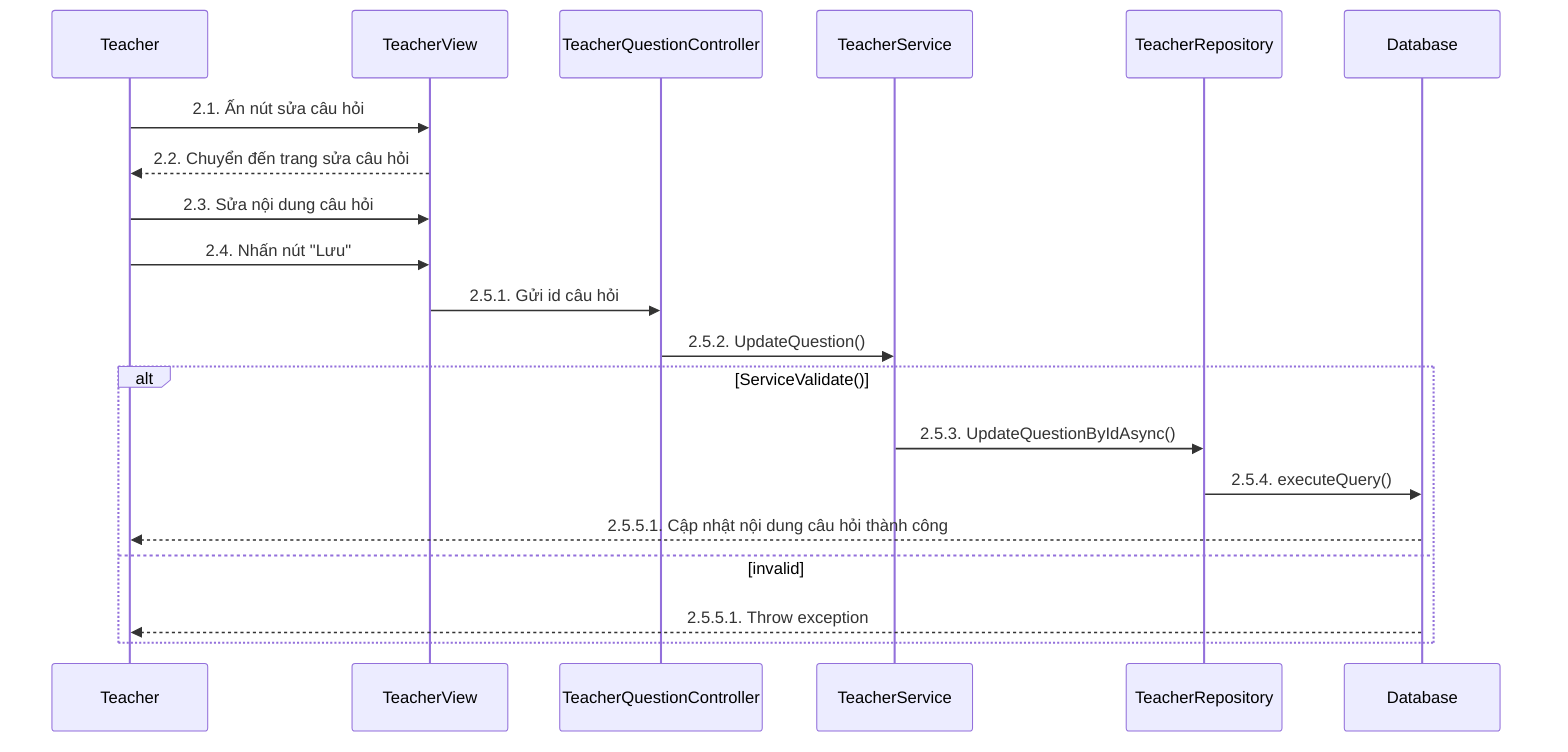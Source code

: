 sequenceDiagram
    participant Teacher
    participant TeacherView
    participant TeacherQuestionController
    participant TeacherService
    participant TeacherRepository
    participant Database

    Teacher->>TeacherView: 2.1. Ấn nút sửa câu hỏi
    TeacherView-->>Teacher: 2.2. Chuyển đến trang sửa câu hỏi
    Teacher->>TeacherView: 2.3. Sửa nội dung câu hỏi
    Teacher->>TeacherView: 2.4. Nhấn nút "Lưu"
    TeacherView->>TeacherQuestionController: 2.5.1. Gửi id câu hỏi
    TeacherQuestionController->>TeacherService: 2.5.2. UpdateQuestion()
    alt ServiceValidate()
        TeacherService->>TeacherRepository: 2.5.3. UpdateQuestionByIdAsync()
        TeacherRepository->>Database: 2.5.4. executeQuery()

        Database-->>Teacher: 2.5.5.1. Cập nhật nội dung câu hỏi thành công
    else invalid
         Database-->>Teacher: 2.5.5.1. Throw exception
    end
